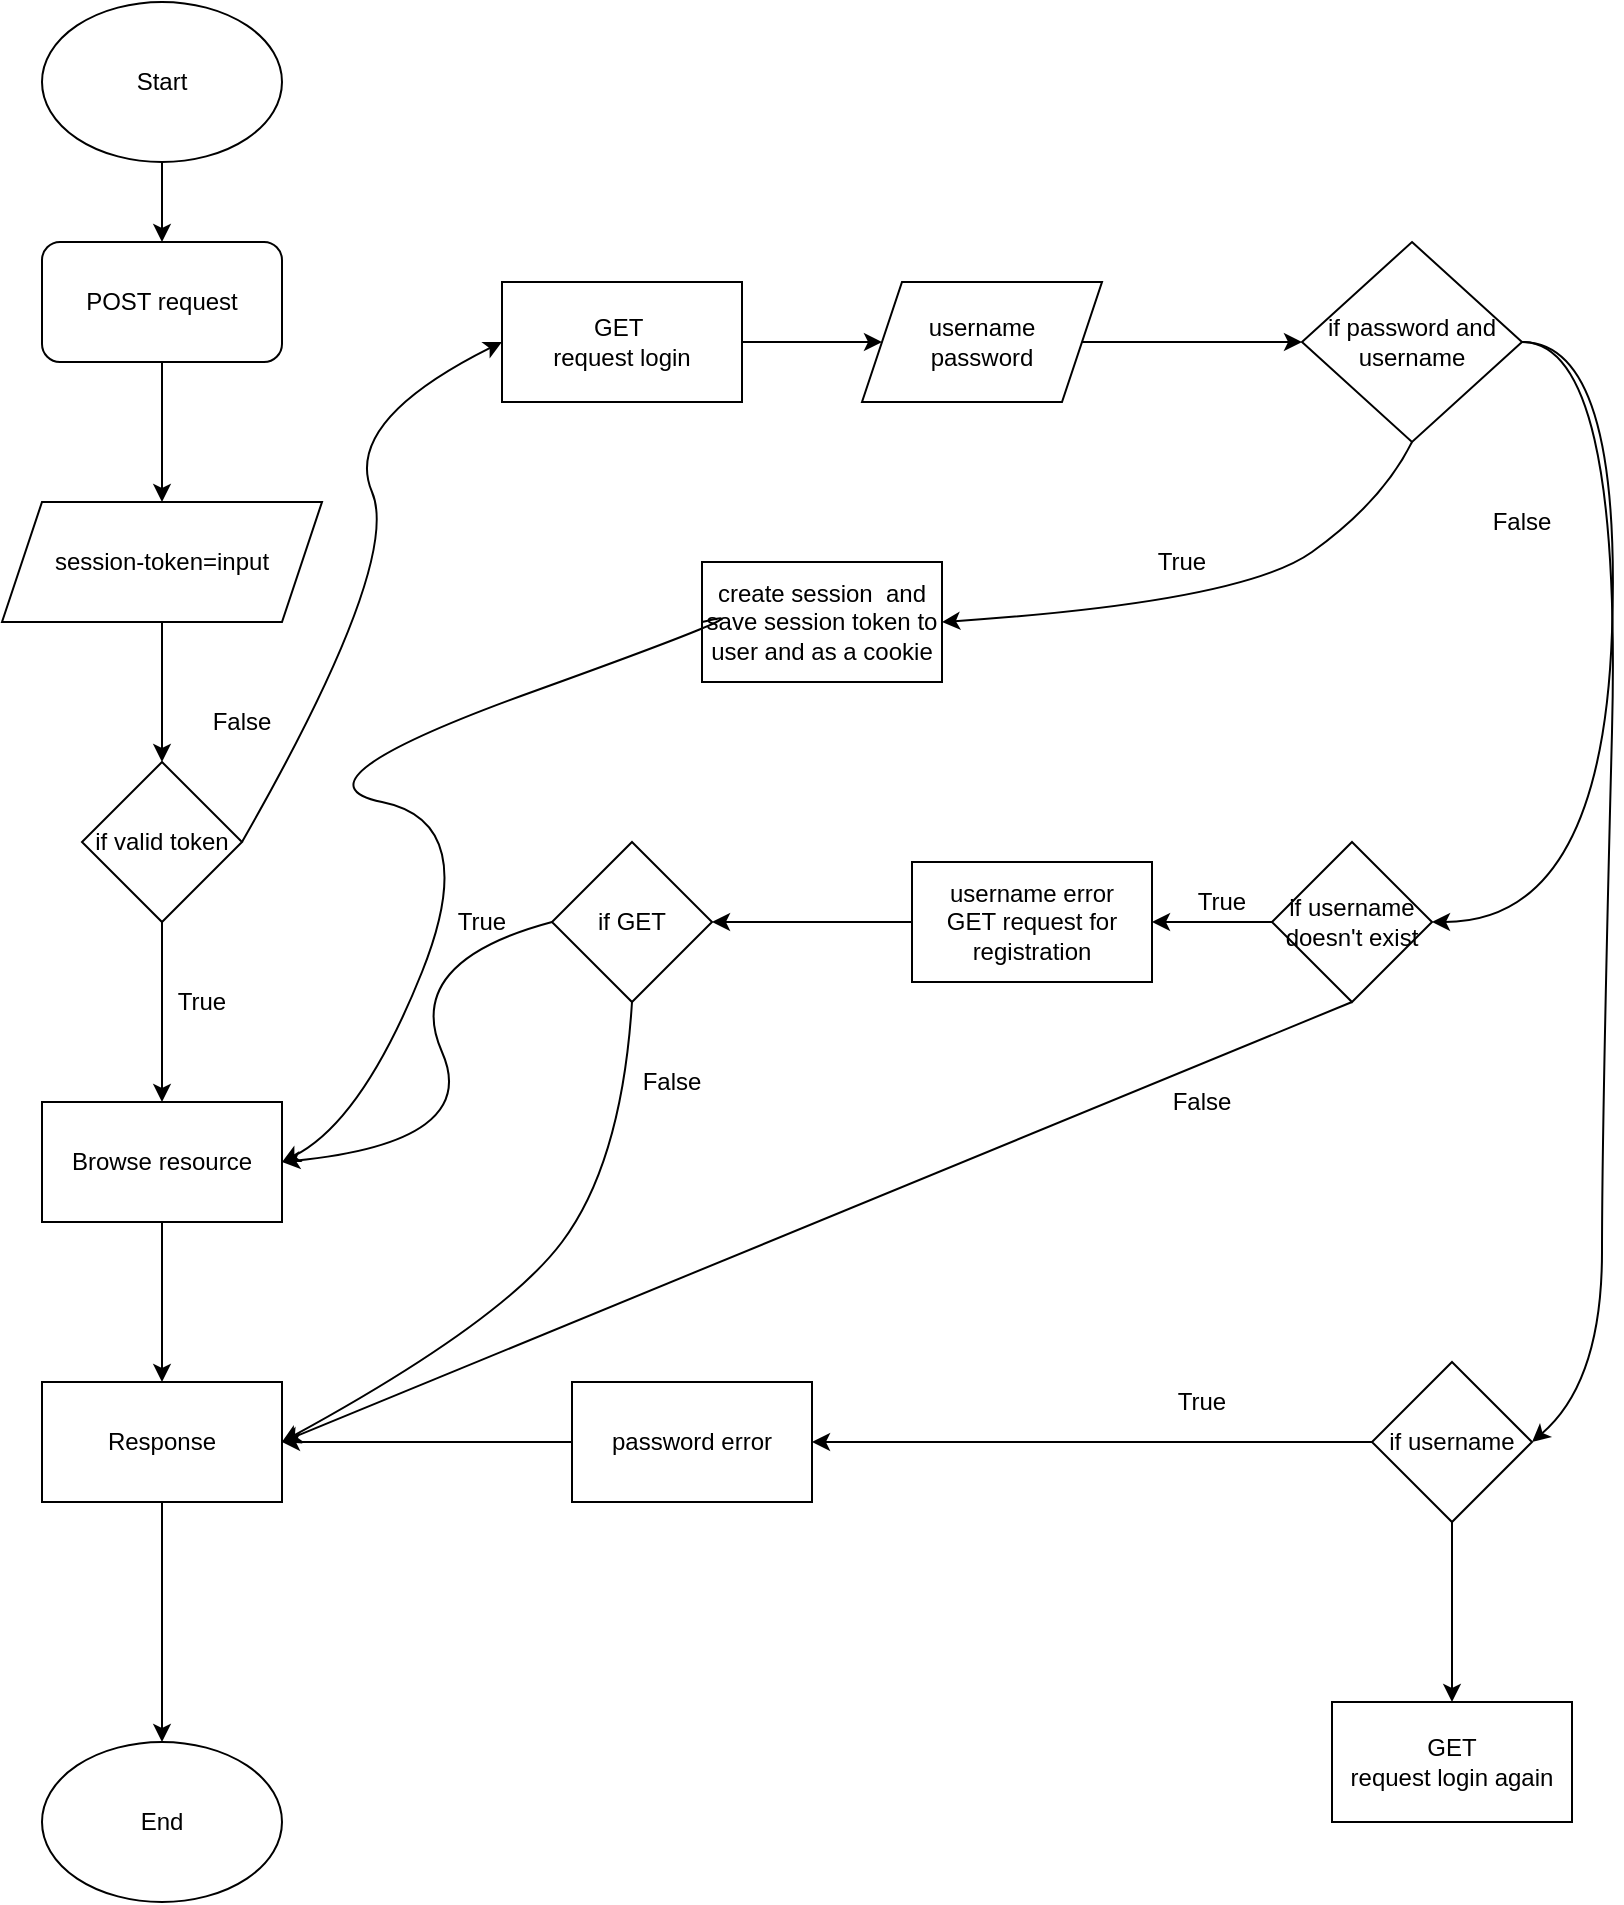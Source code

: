 <mxfile>
    <diagram id="qoOBNDlesX3d72Qp6LDw" name="Page-1">
        <mxGraphModel dx="884" dy="922" grid="1" gridSize="10" guides="1" tooltips="1" connect="1" arrows="1" fold="1" page="1" pageScale="1" pageWidth="850" pageHeight="1100" math="0" shadow="0">
            <root>
                <mxCell id="0"/>
                <mxCell id="1" parent="0"/>
                <mxCell id="57" style="edgeStyle=none;html=1;exitX=0.5;exitY=1;exitDx=0;exitDy=0;" edge="1" parent="1" source="2" target="3">
                    <mxGeometry relative="1" as="geometry"/>
                </mxCell>
                <mxCell id="2" value="Start" style="ellipse;whiteSpace=wrap;html=1;" vertex="1" parent="1">
                    <mxGeometry x="50" y="20" width="120" height="80" as="geometry"/>
                </mxCell>
                <mxCell id="11" style="edgeStyle=none;html=1;exitX=0.5;exitY=1;exitDx=0;exitDy=0;entryX=0.5;entryY=0;entryDx=0;entryDy=0;" edge="1" parent="1" source="3" target="4">
                    <mxGeometry relative="1" as="geometry"/>
                </mxCell>
                <mxCell id="3" value="POST request" style="rounded=1;whiteSpace=wrap;html=1;" vertex="1" parent="1">
                    <mxGeometry x="50" y="140" width="120" height="60" as="geometry"/>
                </mxCell>
                <mxCell id="6" value="" style="edgeStyle=none;html=1;" edge="1" parent="1" source="4" target="5">
                    <mxGeometry relative="1" as="geometry"/>
                </mxCell>
                <mxCell id="4" value="session-token=input" style="shape=parallelogram;perimeter=parallelogramPerimeter;whiteSpace=wrap;html=1;fixedSize=1;" vertex="1" parent="1">
                    <mxGeometry x="30" y="270" width="160" height="60" as="geometry"/>
                </mxCell>
                <mxCell id="8" value="" style="edgeStyle=none;html=1;" edge="1" parent="1" source="5" target="7">
                    <mxGeometry relative="1" as="geometry"/>
                </mxCell>
                <mxCell id="5" value="if valid token" style="rhombus;whiteSpace=wrap;html=1;" vertex="1" parent="1">
                    <mxGeometry x="70" y="400" width="80" height="80" as="geometry"/>
                </mxCell>
                <mxCell id="10" value="" style="edgeStyle=none;html=1;" edge="1" parent="1" source="7" target="9">
                    <mxGeometry relative="1" as="geometry"/>
                </mxCell>
                <mxCell id="7" value="Browse resource" style="whiteSpace=wrap;html=1;" vertex="1" parent="1">
                    <mxGeometry x="50" y="570" width="120" height="60" as="geometry"/>
                </mxCell>
                <mxCell id="15" style="edgeStyle=none;html=1;exitX=0.5;exitY=1;exitDx=0;exitDy=0;entryX=0.5;entryY=0;entryDx=0;entryDy=0;" edge="1" parent="1" source="9" target="14">
                    <mxGeometry relative="1" as="geometry"/>
                </mxCell>
                <mxCell id="9" value="Response" style="whiteSpace=wrap;html=1;" vertex="1" parent="1">
                    <mxGeometry x="50" y="710" width="120" height="60" as="geometry"/>
                </mxCell>
                <mxCell id="17" style="edgeStyle=none;html=1;exitX=1;exitY=0.5;exitDx=0;exitDy=0;entryX=0;entryY=0.5;entryDx=0;entryDy=0;" edge="1" parent="1" source="12" target="16">
                    <mxGeometry relative="1" as="geometry"/>
                </mxCell>
                <mxCell id="12" value="GET&amp;nbsp;&lt;br&gt;request login" style="whiteSpace=wrap;html=1;" vertex="1" parent="1">
                    <mxGeometry x="280" y="160" width="120" height="60" as="geometry"/>
                </mxCell>
                <mxCell id="14" value="End" style="ellipse;whiteSpace=wrap;html=1;" vertex="1" parent="1">
                    <mxGeometry x="50" y="890" width="120" height="80" as="geometry"/>
                </mxCell>
                <mxCell id="19" value="" style="edgeStyle=none;html=1;" edge="1" parent="1" source="16" target="18">
                    <mxGeometry relative="1" as="geometry"/>
                </mxCell>
                <mxCell id="16" value="username&lt;br&gt;password" style="shape=parallelogram;perimeter=parallelogramPerimeter;whiteSpace=wrap;html=1;fixedSize=1;" vertex="1" parent="1">
                    <mxGeometry x="460" y="160" width="120" height="60" as="geometry"/>
                </mxCell>
                <mxCell id="18" value="if password and username" style="rhombus;whiteSpace=wrap;html=1;" vertex="1" parent="1">
                    <mxGeometry x="680" y="140" width="110" height="100" as="geometry"/>
                </mxCell>
                <mxCell id="20" value="create session&amp;nbsp; and save session token to user and as a cookie" style="whiteSpace=wrap;html=1;" vertex="1" parent="1">
                    <mxGeometry x="380" y="300" width="120" height="60" as="geometry"/>
                </mxCell>
                <mxCell id="31" value="" style="edgeStyle=none;html=1;" edge="1" parent="1" source="28" target="30">
                    <mxGeometry relative="1" as="geometry"/>
                </mxCell>
                <mxCell id="73" value="" style="edgeStyle=none;html=1;" edge="1" parent="1" source="28" target="72">
                    <mxGeometry relative="1" as="geometry"/>
                </mxCell>
                <mxCell id="28" value="if username" style="rhombus;whiteSpace=wrap;html=1;" vertex="1" parent="1">
                    <mxGeometry x="715" y="700" width="80" height="80" as="geometry"/>
                </mxCell>
                <mxCell id="47" style="edgeStyle=none;html=1;exitX=0;exitY=0.5;exitDx=0;exitDy=0;entryX=1;entryY=0.5;entryDx=0;entryDy=0;" edge="1" parent="1" source="30" target="9">
                    <mxGeometry relative="1" as="geometry"/>
                </mxCell>
                <mxCell id="30" value="password error" style="whiteSpace=wrap;html=1;" vertex="1" parent="1">
                    <mxGeometry x="315" y="710" width="120" height="60" as="geometry"/>
                </mxCell>
                <mxCell id="37" value="" style="edgeStyle=none;html=1;" edge="1" parent="1" source="33" target="36">
                    <mxGeometry relative="1" as="geometry"/>
                </mxCell>
                <mxCell id="66" style="edgeStyle=none;html=1;exitX=0.5;exitY=1;exitDx=0;exitDy=0;entryX=1;entryY=0.5;entryDx=0;entryDy=0;" edge="1" parent="1" source="33" target="9">
                    <mxGeometry relative="1" as="geometry"/>
                </mxCell>
                <mxCell id="33" value="if username doesn't exist" style="rhombus;whiteSpace=wrap;html=1;" vertex="1" parent="1">
                    <mxGeometry x="665" y="440" width="80" height="80" as="geometry"/>
                </mxCell>
                <mxCell id="51" value="" style="edgeStyle=none;html=1;" edge="1" parent="1" source="36" target="50">
                    <mxGeometry relative="1" as="geometry"/>
                </mxCell>
                <mxCell id="36" value="username error&lt;br&gt;GET request for registration" style="whiteSpace=wrap;html=1;" vertex="1" parent="1">
                    <mxGeometry x="485" y="450" width="120" height="60" as="geometry"/>
                </mxCell>
                <mxCell id="40" value="" style="curved=1;endArrow=classic;html=1;entryX=0;entryY=0.5;entryDx=0;entryDy=0;exitX=1;exitY=0.5;exitDx=0;exitDy=0;" edge="1" parent="1" source="5" target="12">
                    <mxGeometry width="50" height="50" relative="1" as="geometry">
                        <mxPoint x="180" y="300" as="sourcePoint"/>
                        <mxPoint x="230" y="250" as="targetPoint"/>
                        <Array as="points">
                            <mxPoint x="230" y="300"/>
                            <mxPoint x="200" y="230"/>
                        </Array>
                    </mxGeometry>
                </mxCell>
                <mxCell id="48" value="" style="curved=1;endArrow=classic;html=1;entryX=1;entryY=0.5;entryDx=0;entryDy=0;" edge="1" parent="1" target="28">
                    <mxGeometry width="50" height="50" relative="1" as="geometry">
                        <mxPoint x="790" y="190" as="sourcePoint"/>
                        <mxPoint x="810" y="710" as="targetPoint"/>
                        <Array as="points">
                            <mxPoint x="840" y="190"/>
                            <mxPoint x="830" y="580"/>
                            <mxPoint x="830" y="710"/>
                        </Array>
                    </mxGeometry>
                </mxCell>
                <mxCell id="49" value="" style="curved=1;endArrow=classic;html=1;entryX=1;entryY=0.5;entryDx=0;entryDy=0;" edge="1" parent="1" target="33">
                    <mxGeometry width="50" height="50" relative="1" as="geometry">
                        <mxPoint x="790" y="190" as="sourcePoint"/>
                        <mxPoint x="770" y="490" as="targetPoint"/>
                        <Array as="points">
                            <mxPoint x="840" y="190"/>
                            <mxPoint x="830" y="480"/>
                        </Array>
                    </mxGeometry>
                </mxCell>
                <mxCell id="50" value="if GET" style="rhombus;whiteSpace=wrap;html=1;" vertex="1" parent="1">
                    <mxGeometry x="305" y="440" width="80" height="80" as="geometry"/>
                </mxCell>
                <mxCell id="52" value="" style="curved=1;endArrow=classic;html=1;entryX=1;entryY=0.5;entryDx=0;entryDy=0;exitX=0;exitY=0.5;exitDx=0;exitDy=0;" edge="1" parent="1" source="50" target="7">
                    <mxGeometry width="50" height="50" relative="1" as="geometry">
                        <mxPoint x="300" y="480" as="sourcePoint"/>
                        <mxPoint x="220" y="600" as="targetPoint"/>
                        <Array as="points">
                            <mxPoint x="230" y="500"/>
                            <mxPoint x="270" y="590"/>
                        </Array>
                    </mxGeometry>
                </mxCell>
                <mxCell id="54" value="" style="curved=1;endArrow=classic;html=1;entryX=1;entryY=0.5;entryDx=0;entryDy=0;exitX=0;exitY=0.5;exitDx=0;exitDy=0;" edge="1" parent="1" source="20" target="7">
                    <mxGeometry width="50" height="50" relative="1" as="geometry">
                        <mxPoint x="670" y="350" as="sourcePoint"/>
                        <mxPoint x="720" y="300" as="targetPoint"/>
                        <Array as="points">
                            <mxPoint x="420" y="320"/>
                            <mxPoint x="170" y="410"/>
                            <mxPoint x="270" y="430"/>
                            <mxPoint x="210" y="580"/>
                        </Array>
                    </mxGeometry>
                </mxCell>
                <mxCell id="55" value="" style="curved=1;endArrow=classic;html=1;entryX=1;entryY=0.5;entryDx=0;entryDy=0;exitX=0.5;exitY=1;exitDx=0;exitDy=0;" edge="1" parent="1" source="18" target="20">
                    <mxGeometry width="50" height="50" relative="1" as="geometry">
                        <mxPoint x="730" y="240" as="sourcePoint"/>
                        <mxPoint x="780" y="190" as="targetPoint"/>
                        <Array as="points">
                            <mxPoint x="720" y="270"/>
                            <mxPoint x="650" y="320"/>
                        </Array>
                    </mxGeometry>
                </mxCell>
                <mxCell id="56" value="" style="curved=1;endArrow=classic;html=1;entryX=1;entryY=0.5;entryDx=0;entryDy=0;exitX=0.5;exitY=1;exitDx=0;exitDy=0;" edge="1" parent="1" source="50" target="9">
                    <mxGeometry width="50" height="50" relative="1" as="geometry">
                        <mxPoint x="350" y="510" as="sourcePoint"/>
                        <mxPoint x="400" y="470" as="targetPoint"/>
                        <Array as="points">
                            <mxPoint x="340" y="600"/>
                            <mxPoint x="280" y="680"/>
                        </Array>
                    </mxGeometry>
                </mxCell>
                <mxCell id="58" value="True" style="rounded=0;whiteSpace=wrap;html=1;fillColor=none;strokeColor=none;" vertex="1" parent="1">
                    <mxGeometry x="70" y="490" width="120" height="60" as="geometry"/>
                </mxCell>
                <mxCell id="59" value="False" style="rounded=0;whiteSpace=wrap;html=1;fillColor=none;strokeColor=none;" vertex="1" parent="1">
                    <mxGeometry x="90" y="350" width="120" height="60" as="geometry"/>
                </mxCell>
                <mxCell id="61" value="True" style="rounded=0;whiteSpace=wrap;html=1;fillColor=none;strokeColor=none;" vertex="1" parent="1">
                    <mxGeometry x="560" y="270" width="120" height="60" as="geometry"/>
                </mxCell>
                <mxCell id="62" value="False" style="rounded=0;whiteSpace=wrap;html=1;fillColor=none;strokeColor=none;" vertex="1" parent="1">
                    <mxGeometry x="740" y="250" width="100" height="60" as="geometry"/>
                </mxCell>
                <mxCell id="63" value="True" style="rounded=0;whiteSpace=wrap;html=1;fillColor=none;strokeColor=none;" vertex="1" parent="1">
                    <mxGeometry x="210" y="450" width="120" height="60" as="geometry"/>
                </mxCell>
                <mxCell id="65" value="False" style="rounded=0;whiteSpace=wrap;html=1;fillColor=none;strokeColor=none;" vertex="1" parent="1">
                    <mxGeometry x="305" y="530" width="120" height="60" as="geometry"/>
                </mxCell>
                <mxCell id="67" value="True" style="rounded=0;whiteSpace=wrap;html=1;fillColor=none;strokeColor=none;" vertex="1" parent="1">
                    <mxGeometry x="580" y="440" width="120" height="60" as="geometry"/>
                </mxCell>
                <mxCell id="68" value="False" style="rounded=0;whiteSpace=wrap;html=1;fillColor=none;strokeColor=none;" vertex="1" parent="1">
                    <mxGeometry x="570" y="540" width="120" height="60" as="geometry"/>
                </mxCell>
                <mxCell id="69" value="True" style="rounded=0;whiteSpace=wrap;html=1;fillColor=none;strokeColor=none;" vertex="1" parent="1">
                    <mxGeometry x="570" y="690" width="120" height="60" as="geometry"/>
                </mxCell>
                <mxCell id="72" value="GET&lt;br&gt;request login again" style="whiteSpace=wrap;html=1;" vertex="1" parent="1">
                    <mxGeometry x="695" y="870" width="120" height="60" as="geometry"/>
                </mxCell>
            </root>
        </mxGraphModel>
    </diagram>
</mxfile>